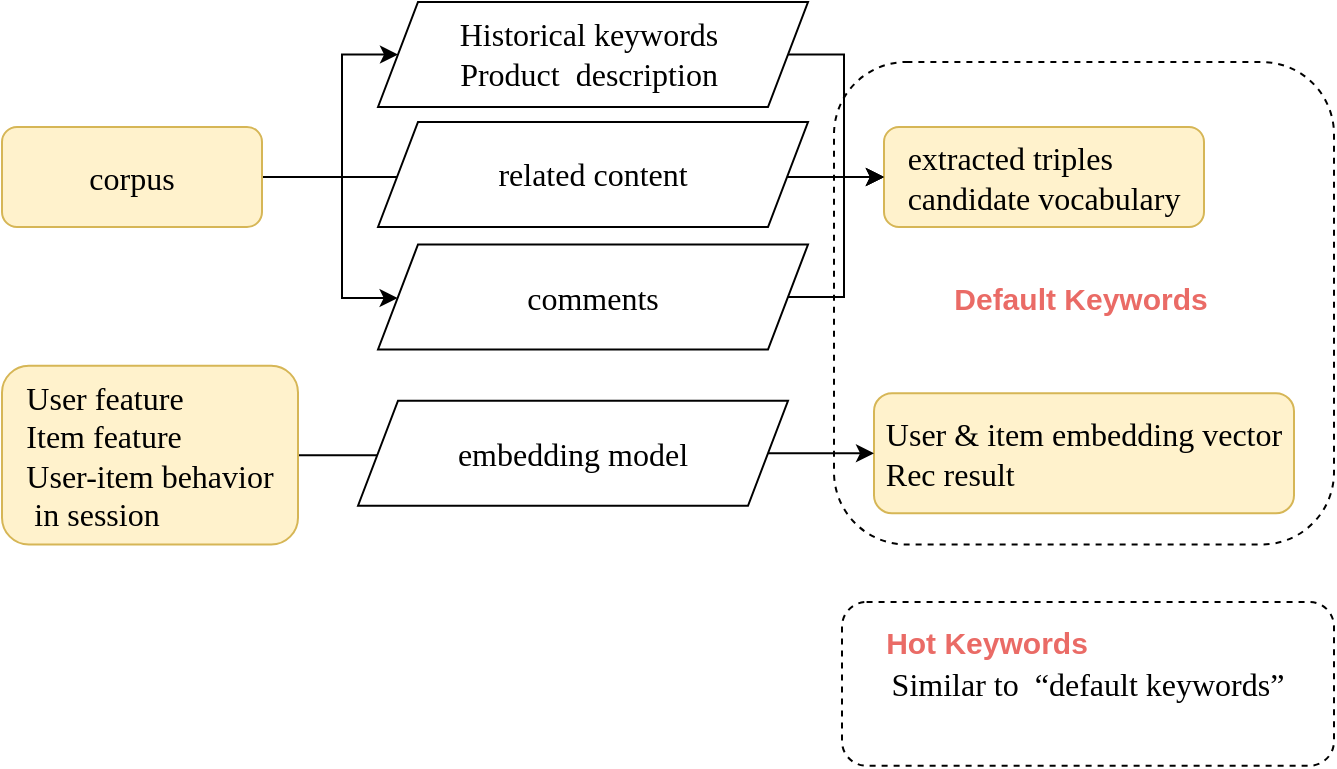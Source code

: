 <mxfile version="13.7.4" type="github">
  <diagram id="C5RBs43oDa-KdzZeNtuy" name="Page-1">
    <mxGraphModel dx="3138" dy="524" grid="1" gridSize="10" guides="1" tooltips="1" connect="1" arrows="1" fold="1" page="1" pageScale="1" pageWidth="827" pageHeight="1169" math="0" shadow="0">
      <root>
        <mxCell id="WIyWlLk6GJQsqaUBKTNV-0" />
        <mxCell id="WIyWlLk6GJQsqaUBKTNV-1" parent="WIyWlLk6GJQsqaUBKTNV-0" />
        <mxCell id="ZPdB1FBcaC2-CpLJvqNs-29" value="" style="rounded=1;whiteSpace=wrap;html=1;fillColor=none;dashed=1;" vertex="1" parent="WIyWlLk6GJQsqaUBKTNV-1">
          <mxGeometry x="-664" y="240" width="250" height="241.25" as="geometry" />
        </mxCell>
        <mxCell id="ZPdB1FBcaC2-CpLJvqNs-25" style="edgeStyle=orthogonalEdgeStyle;rounded=0;orthogonalLoop=1;jettySize=auto;html=1;fontColor=#000000;" edge="1" parent="WIyWlLk6GJQsqaUBKTNV-1" source="WIyWlLk6GJQsqaUBKTNV-3" target="WIyWlLk6GJQsqaUBKTNV-7">
          <mxGeometry relative="1" as="geometry">
            <mxPoint x="-892" y="311.25" as="targetPoint" />
            <Array as="points">
              <mxPoint x="-720" y="298" />
              <mxPoint x="-720" y="298" />
            </Array>
          </mxGeometry>
        </mxCell>
        <mxCell id="ZPdB1FBcaC2-CpLJvqNs-38" style="edgeStyle=orthogonalEdgeStyle;rounded=0;orthogonalLoop=1;jettySize=auto;html=1;entryX=0;entryY=0.5;entryDx=0;entryDy=0;fontSize=15;fontColor=#EA6B66;" edge="1" parent="WIyWlLk6GJQsqaUBKTNV-1" source="WIyWlLk6GJQsqaUBKTNV-3" target="ZPdB1FBcaC2-CpLJvqNs-18">
          <mxGeometry relative="1" as="geometry">
            <Array as="points">
              <mxPoint x="-910" y="298" />
              <mxPoint x="-910" y="236" />
            </Array>
          </mxGeometry>
        </mxCell>
        <mxCell id="ZPdB1FBcaC2-CpLJvqNs-39" style="edgeStyle=orthogonalEdgeStyle;rounded=0;orthogonalLoop=1;jettySize=auto;html=1;fontSize=15;fontColor=#EA6B66;" edge="1" parent="WIyWlLk6GJQsqaUBKTNV-1" source="WIyWlLk6GJQsqaUBKTNV-3" target="ZPdB1FBcaC2-CpLJvqNs-16">
          <mxGeometry relative="1" as="geometry">
            <Array as="points">
              <mxPoint x="-910" y="298" />
              <mxPoint x="-910" y="358" />
            </Array>
          </mxGeometry>
        </mxCell>
        <mxCell id="WIyWlLk6GJQsqaUBKTNV-3" value="&lt;p style=&quot;line-height: normal ; margin-top: 0pt ; margin-bottom: 0pt ; margin-left: 0in ; text-align: left ; direction: ltr ; unicode-bidi: embed ; word-break: normal&quot;&gt;&lt;span style=&quot;font-size: 12pt ; font-family: &amp;#34;calibri&amp;#34;&quot;&gt;corpus&lt;/span&gt;&lt;/p&gt;" style="rounded=1;whiteSpace=wrap;html=1;fontSize=12;glass=0;strokeWidth=1;shadow=0;fillColor=#fff2cc;strokeColor=#d6b656;" parent="WIyWlLk6GJQsqaUBKTNV-1" vertex="1">
          <mxGeometry x="-1080" y="272.5" width="130" height="50" as="geometry" />
        </mxCell>
        <mxCell id="WIyWlLk6GJQsqaUBKTNV-7" value="&lt;p style=&quot;margin-top: 0pt ; margin-bottom: 0pt ; margin-left: 0in ; text-align: left ; direction: ltr ; unicode-bidi: embed ; word-break: normal&quot;&gt;&lt;span style=&quot;font-size: 12pt ; font-family: &amp;#34;calibri&amp;#34;&quot;&gt;extracted triples&lt;/span&gt;&lt;/p&gt;&lt;p style=&quot;margin-top: 0pt ; margin-bottom: 0pt ; margin-left: 0in ; text-align: left ; direction: ltr ; unicode-bidi: embed ; word-break: normal&quot;&gt;&lt;span style=&quot;font-size: 12pt ; font-family: &amp;#34;calibri&amp;#34;&quot;&gt;candidate vocabulary&lt;/span&gt;&lt;/p&gt;" style="rounded=1;whiteSpace=wrap;html=1;fontSize=12;glass=0;strokeWidth=1;shadow=0;fillColor=#fff2cc;strokeColor=#d6b656;" parent="WIyWlLk6GJQsqaUBKTNV-1" vertex="1">
          <mxGeometry x="-639" y="272.5" width="160" height="50" as="geometry" />
        </mxCell>
        <mxCell id="WIyWlLk6GJQsqaUBKTNV-12" value="&lt;p style=&quot;margin-top: 0pt ; margin-bottom: 0pt ; margin-left: 0in ; text-align: left ; direction: ltr ; unicode-bidi: embed ; word-break: normal&quot;&gt;&lt;span style=&quot;font-size: 12pt ; font-family: &amp;#34;calibri&amp;#34;&quot;&gt;User &amp;amp; item embedding vector&lt;/span&gt;&lt;/p&gt;&lt;p style=&quot;margin-top: 0pt ; margin-bottom: 0pt ; margin-left: 0in ; text-align: left ; direction: ltr ; unicode-bidi: embed ; word-break: normal&quot;&gt;&lt;span style=&quot;font-size: 12pt ; font-family: &amp;#34;calibri&amp;#34;&quot;&gt;Rec result&lt;/span&gt;&lt;/p&gt;" style="rounded=1;whiteSpace=wrap;html=1;fontSize=12;glass=0;strokeWidth=1;shadow=0;fillColor=#fff2cc;strokeColor=#d6b656;" parent="WIyWlLk6GJQsqaUBKTNV-1" vertex="1">
          <mxGeometry x="-644" y="405.63" width="210" height="60" as="geometry" />
        </mxCell>
        <mxCell id="ZPdB1FBcaC2-CpLJvqNs-37" style="edgeStyle=orthogonalEdgeStyle;rounded=0;orthogonalLoop=1;jettySize=auto;html=1;entryX=0;entryY=0.5;entryDx=0;entryDy=0;fontSize=15;fontColor=#EA6B66;" edge="1" parent="WIyWlLk6GJQsqaUBKTNV-1" source="ZPdB1FBcaC2-CpLJvqNs-1" target="WIyWlLk6GJQsqaUBKTNV-12">
          <mxGeometry relative="1" as="geometry" />
        </mxCell>
        <mxCell id="ZPdB1FBcaC2-CpLJvqNs-1" value="&lt;p style=&quot;margin-top: 0pt ; margin-bottom: 0pt ; margin-left: 0in ; text-align: left ; direction: ltr ; unicode-bidi: embed ; word-break: normal&quot;&gt;&lt;span style=&quot;font-size: 12pt ; font-family: &amp;#34;calibri&amp;#34;&quot;&gt;User feature&amp;nbsp;&amp;nbsp;&lt;/span&gt;&lt;/p&gt;&lt;p style=&quot;margin-top: 0pt ; margin-bottom: 0pt ; margin-left: 0in ; text-align: left ; direction: ltr ; unicode-bidi: embed ; word-break: normal&quot;&gt;&lt;span style=&quot;font-family: &amp;#34;calibri&amp;#34; ; font-size: 12pt&quot;&gt;Item feature&lt;/span&gt;&lt;/p&gt;&lt;p style=&quot;margin-top: 0pt ; margin-bottom: 0pt ; margin-left: 0in ; text-align: left ; direction: ltr ; unicode-bidi: embed ; word-break: normal&quot;&gt;&lt;span style=&quot;font-size: 12pt ; font-family: &amp;#34;calibri&amp;#34;&quot;&gt;User-item behavior&lt;/span&gt;&lt;/p&gt;&lt;p style=&quot;margin-top: 0pt ; margin-bottom: 0pt ; margin-left: 0in ; text-align: left ; direction: ltr ; unicode-bidi: embed ; word-break: normal&quot;&gt;&lt;span style=&quot;font-size: 12pt ; font-family: &amp;#34;calibri&amp;#34;&quot;&gt;&amp;nbsp;in &lt;/span&gt;&lt;span style=&quot;font-size: 12pt ; font-family: &amp;#34;calibri&amp;#34;&quot;&gt;session&amp;nbsp;&lt;/span&gt;&lt;/p&gt;" style="rounded=1;whiteSpace=wrap;html=1;fontSize=12;glass=0;strokeWidth=1;shadow=0;fillColor=#fff2cc;strokeColor=#d6b656;" vertex="1" parent="WIyWlLk6GJQsqaUBKTNV-1">
          <mxGeometry x="-1080" y="391.88" width="148" height="89.37" as="geometry" />
        </mxCell>
        <mxCell id="ZPdB1FBcaC2-CpLJvqNs-14" value="&lt;span style=&quot;font-size: 12pt ; font-family: &amp;#34;calibri&amp;#34;&quot;&gt;embedding model&lt;/span&gt;" style="shape=parallelogram;perimeter=parallelogramPerimeter;whiteSpace=wrap;html=1;fixedSize=1;fontColor=#000000;" vertex="1" parent="WIyWlLk6GJQsqaUBKTNV-1">
          <mxGeometry x="-902" y="409.38" width="215" height="52.5" as="geometry" />
        </mxCell>
        <mxCell id="ZPdB1FBcaC2-CpLJvqNs-41" value="" style="edgeStyle=orthogonalEdgeStyle;rounded=0;orthogonalLoop=1;jettySize=auto;html=1;fontSize=15;fontColor=#EA6B66;entryX=0;entryY=0.5;entryDx=0;entryDy=0;" edge="1" parent="WIyWlLk6GJQsqaUBKTNV-1" source="ZPdB1FBcaC2-CpLJvqNs-16" target="WIyWlLk6GJQsqaUBKTNV-7">
          <mxGeometry relative="1" as="geometry">
            <Array as="points">
              <mxPoint x="-659" y="358" />
              <mxPoint x="-659" y="298" />
            </Array>
          </mxGeometry>
        </mxCell>
        <mxCell id="ZPdB1FBcaC2-CpLJvqNs-16" value="&lt;span style=&quot;font-family: &amp;#34;calibri&amp;#34; ; font-size: 16px&quot;&gt;comments&lt;/span&gt;" style="shape=parallelogram;perimeter=parallelogramPerimeter;whiteSpace=wrap;html=1;fixedSize=1;fontColor=#000000;" vertex="1" parent="WIyWlLk6GJQsqaUBKTNV-1">
          <mxGeometry x="-892" y="331.25" width="215" height="52.5" as="geometry" />
        </mxCell>
        <mxCell id="ZPdB1FBcaC2-CpLJvqNs-17" value="&lt;span style=&quot;font-family: &amp;#34;calibri&amp;#34; ; font-size: 16px&quot;&gt;related content&lt;/span&gt;" style="shape=parallelogram;perimeter=parallelogramPerimeter;whiteSpace=wrap;html=1;fixedSize=1;fontColor=#000000;" vertex="1" parent="WIyWlLk6GJQsqaUBKTNV-1">
          <mxGeometry x="-892" y="270" width="215" height="52.5" as="geometry" />
        </mxCell>
        <mxCell id="ZPdB1FBcaC2-CpLJvqNs-40" style="edgeStyle=orthogonalEdgeStyle;rounded=0;orthogonalLoop=1;jettySize=auto;html=1;entryX=0;entryY=0.5;entryDx=0;entryDy=0;fontSize=15;fontColor=#EA6B66;" edge="1" parent="WIyWlLk6GJQsqaUBKTNV-1" source="ZPdB1FBcaC2-CpLJvqNs-18" target="WIyWlLk6GJQsqaUBKTNV-7">
          <mxGeometry relative="1" as="geometry">
            <Array as="points">
              <mxPoint x="-659" y="236" />
              <mxPoint x="-659" y="298" />
            </Array>
          </mxGeometry>
        </mxCell>
        <mxCell id="ZPdB1FBcaC2-CpLJvqNs-18" value="&lt;span style=&quot;font-size: 12pt ; font-family: &amp;#34;calibri&amp;#34;&quot;&gt;Historical&amp;nbsp;&lt;/span&gt;&lt;span style=&quot;font-size: 12pt ; font-family: &amp;#34;calibri&amp;#34;&quot;&gt;keywords&lt;/span&gt;&lt;span style=&quot;font-size: 12pt ; font-family: &amp;#34;calibri&amp;#34;&quot;&gt;&amp;nbsp;&lt;br&gt;&lt;/span&gt;&lt;span style=&quot;font-size: 12pt ; font-family: &amp;#34;calibri&amp;#34;&quot;&gt;Product&amp;nbsp;&amp;nbsp;&lt;/span&gt;&lt;span style=&quot;font-size: 12pt ; font-family: &amp;#34;calibri&amp;#34;&quot;&gt;description&lt;/span&gt;&lt;span style=&quot;font-size: 12pt ; font-family: &amp;#34;calibri&amp;#34;&quot;&gt;&amp;nbsp;&lt;/span&gt;" style="shape=parallelogram;perimeter=parallelogramPerimeter;whiteSpace=wrap;html=1;fixedSize=1;fontColor=#000000;" vertex="1" parent="WIyWlLk6GJQsqaUBKTNV-1">
          <mxGeometry x="-892" y="210" width="215" height="52.5" as="geometry" />
        </mxCell>
        <mxCell id="ZPdB1FBcaC2-CpLJvqNs-32" value="Default Keywords" style="text;html=1;strokeColor=none;fillColor=none;align=center;verticalAlign=middle;whiteSpace=wrap;rounded=0;fontStyle=1;fontColor=#EA6B66;fontSize=15;" vertex="1" parent="WIyWlLk6GJQsqaUBKTNV-1">
          <mxGeometry x="-620" y="347.5" width="159" height="20" as="geometry" />
        </mxCell>
        <mxCell id="ZPdB1FBcaC2-CpLJvqNs-34" value="&lt;span style=&quot;font-family: &amp;#34;calibri&amp;#34; ; font-size: 12pt ; text-align: left&quot;&gt;Similar to&lt;/span&gt;&lt;span style=&quot;font-family: &amp;#34;calibri&amp;#34; ; font-size: 12pt ; text-align: left&quot;&gt;&amp;nbsp; &lt;/span&gt;&lt;span style=&quot;font-family: &amp;#34;calibri&amp;#34; ; font-size: 12pt ; text-align: left&quot;&gt;“default keywords”&lt;/span&gt;" style="rounded=1;whiteSpace=wrap;html=1;fillColor=none;verticalAlign=middle;dashed=1;" vertex="1" parent="WIyWlLk6GJQsqaUBKTNV-1">
          <mxGeometry x="-660" y="510" width="246" height="81.88" as="geometry" />
        </mxCell>
        <mxCell id="ZPdB1FBcaC2-CpLJvqNs-35" value="Hot Keywords" style="text;html=1;strokeColor=none;fillColor=none;align=center;verticalAlign=middle;whiteSpace=wrap;rounded=0;fontStyle=1;fontColor=#EA6B66;fontSize=15;" vertex="1" parent="WIyWlLk6GJQsqaUBKTNV-1">
          <mxGeometry x="-650" y="520" width="125" height="20" as="geometry" />
        </mxCell>
      </root>
    </mxGraphModel>
  </diagram>
</mxfile>
